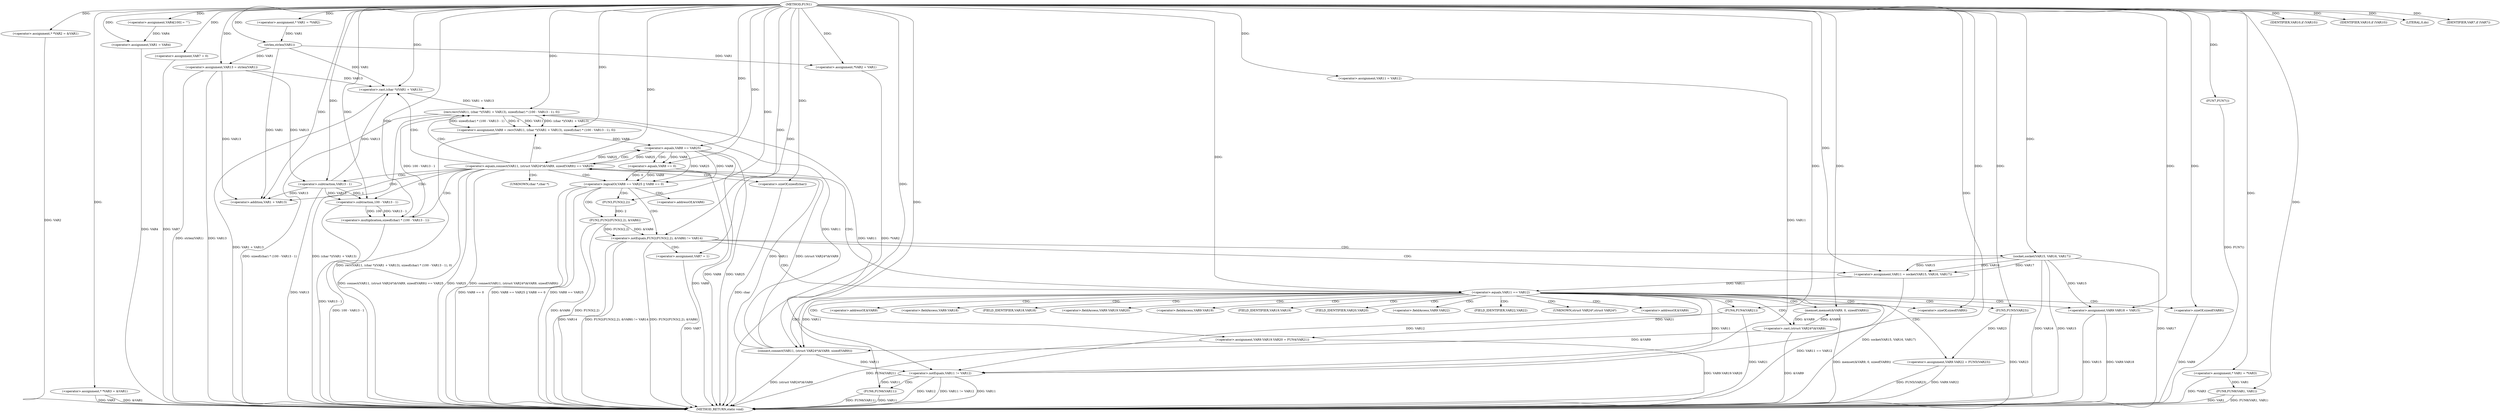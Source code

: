 digraph FUN1 {  
"1000100" [label = "(METHOD,FUN1)" ]
"1000269" [label = "(METHOD_RETURN,static void)" ]
"1000104" [label = "(<operator>.assignment,* *VAR2 = &VAR1)" ]
"1000109" [label = "(<operator>.assignment,* *VAR3 = &VAR1)" ]
"1000114" [label = "(<operator>.assignment,VAR4[100] = \"\")" ]
"1000117" [label = "(<operator>.assignment,VAR1 = VAR4)" ]
"1000122" [label = "(<operator>.assignment,* VAR1 = *VAR2)" ]
"1000129" [label = "(<operator>.assignment,VAR7 = 0)" ]
"1000136" [label = "(<operator>.assignment,VAR11 = VAR12)" ]
"1000140" [label = "(<operator>.assignment,VAR13 = strlen(VAR1))" ]
"1000142" [label = "(strlen,strlen(VAR1))" ]
"1000147" [label = "(<operator>.notEquals,FUN2(FUN3(2,2), &VAR6) != VAR14)" ]
"1000148" [label = "(FUN2,FUN2(FUN3(2,2), &VAR6))" ]
"1000149" [label = "(FUN3,FUN3(2,2))" ]
"1000157" [label = "(<operator>.assignment,VAR7 = 1)" ]
"1000160" [label = "(<operator>.assignment,VAR11 = socket(VAR15, VAR16, VAR17))" ]
"1000162" [label = "(socket,socket(VAR15, VAR16, VAR17))" ]
"1000167" [label = "(<operator>.equals,VAR11 == VAR12)" ]
"1000172" [label = "(memset,memset(&VAR9, 0, sizeof(VAR9)))" ]
"1000176" [label = "(<operator>.sizeOf,sizeof(VAR9))" ]
"1000178" [label = "(<operator>.assignment,VAR9.VAR18 = VAR15)" ]
"1000183" [label = "(<operator>.assignment,VAR9.VAR19.VAR20 = FUN4(VAR21))" ]
"1000189" [label = "(FUN4,FUN4(VAR21))" ]
"1000191" [label = "(<operator>.assignment,VAR9.VAR22 = FUN5(VAR23))" ]
"1000195" [label = "(FUN5,FUN5(VAR23))" ]
"1000198" [label = "(<operator>.equals,connect(VAR11, (struct VAR24*)&VAR9, sizeof(VAR9)) == VAR25)" ]
"1000199" [label = "(connect,connect(VAR11, (struct VAR24*)&VAR9, sizeof(VAR9)))" ]
"1000201" [label = "(<operator>.cast,(struct VAR24*)&VAR9)" ]
"1000205" [label = "(<operator>.sizeOf,sizeof(VAR9))" ]
"1000210" [label = "(<operator>.assignment,VAR8 = recv(VAR11, (char *)(VAR1 + VAR13), sizeof(char) * (100 - VAR13 - 1), 0))" ]
"1000212" [label = "(recv,recv(VAR11, (char *)(VAR1 + VAR13), sizeof(char) * (100 - VAR13 - 1), 0))" ]
"1000214" [label = "(<operator>.cast,(char *)(VAR1 + VAR13))" ]
"1000216" [label = "(<operator>.addition,VAR1 + VAR13)" ]
"1000219" [label = "(<operator>.multiplication,sizeof(char) * (100 - VAR13 - 1))" ]
"1000220" [label = "(<operator>.sizeOf,sizeof(char))" ]
"1000222" [label = "(<operator>.subtraction,100 - VAR13 - 1)" ]
"1000224" [label = "(<operator>.subtraction,VAR13 - 1)" ]
"1000229" [label = "(<operator>.logicalOr,VAR8 == VAR25 || VAR8 == 0)" ]
"1000230" [label = "(<operator>.equals,VAR8 == VAR25)" ]
"1000233" [label = "(<operator>.equals,VAR8 == 0)" ]
"1000239" [label = "(IDENTIFIER,VAR10,if (VAR10))" ]
"1000242" [label = "(IDENTIFIER,VAR10,if (VAR10))" ]
"1000244" [label = "(LITERAL,0,do)" ]
"1000246" [label = "(<operator>.notEquals,VAR11 != VAR12)" ]
"1000250" [label = "(FUN6,FUN6(VAR11))" ]
"1000253" [label = "(IDENTIFIER,VAR7,if (VAR7))" ]
"1000255" [label = "(FUN7,FUN7())" ]
"1000256" [label = "(<operator>.assignment,*VAR2 = VAR1)" ]
"1000262" [label = "(<operator>.assignment,* VAR1 = *VAR3)" ]
"1000266" [label = "(FUN8,FUN8(VAR1, VAR1))" ]
"1000152" [label = "(<operator>.addressOf,&VAR6)" ]
"1000173" [label = "(<operator>.addressOf,&VAR9)" ]
"1000179" [label = "(<operator>.fieldAccess,VAR9.VAR18)" ]
"1000181" [label = "(FIELD_IDENTIFIER,VAR18,VAR18)" ]
"1000184" [label = "(<operator>.fieldAccess,VAR9.VAR19.VAR20)" ]
"1000185" [label = "(<operator>.fieldAccess,VAR9.VAR19)" ]
"1000187" [label = "(FIELD_IDENTIFIER,VAR19,VAR19)" ]
"1000188" [label = "(FIELD_IDENTIFIER,VAR20,VAR20)" ]
"1000192" [label = "(<operator>.fieldAccess,VAR9.VAR22)" ]
"1000194" [label = "(FIELD_IDENTIFIER,VAR22,VAR22)" ]
"1000202" [label = "(UNKNOWN,struct VAR24*,struct VAR24*)" ]
"1000203" [label = "(<operator>.addressOf,&VAR9)" ]
"1000215" [label = "(UNKNOWN,char *,char *)" ]
  "1000189" -> "1000269"  [ label = "DDG: VAR21"] 
  "1000230" -> "1000269"  [ label = "DDG: VAR8"] 
  "1000109" -> "1000269"  [ label = "DDG: VAR3"] 
  "1000256" -> "1000269"  [ label = "DDG: *VAR2"] 
  "1000250" -> "1000269"  [ label = "DDG: FUN6(VAR11)"] 
  "1000178" -> "1000269"  [ label = "DDG: VAR15"] 
  "1000246" -> "1000269"  [ label = "DDG: VAR12"] 
  "1000129" -> "1000269"  [ label = "DDG: VAR7"] 
  "1000162" -> "1000269"  [ label = "DDG: VAR16"] 
  "1000172" -> "1000269"  [ label = "DDG: memset(&VAR9, 0, sizeof(VAR9))"] 
  "1000140" -> "1000269"  [ label = "DDG: strlen(VAR1)"] 
  "1000224" -> "1000269"  [ label = "DDG: VAR13"] 
  "1000220" -> "1000269"  [ label = "DDG: char"] 
  "1000250" -> "1000269"  [ label = "DDG: VAR11"] 
  "1000199" -> "1000269"  [ label = "DDG: (struct VAR24*)&VAR9"] 
  "1000229" -> "1000269"  [ label = "DDG: VAR8 == 0"] 
  "1000214" -> "1000269"  [ label = "DDG: VAR1 + VAR13"] 
  "1000178" -> "1000269"  [ label = "DDG: VAR9.VAR18"] 
  "1000255" -> "1000269"  [ label = "DDG: FUN7()"] 
  "1000104" -> "1000269"  [ label = "DDG: VAR2"] 
  "1000212" -> "1000269"  [ label = "DDG: sizeof(char) * (100 - VAR13 - 1)"] 
  "1000212" -> "1000269"  [ label = "DDG: (char *)(VAR1 + VAR13)"] 
  "1000183" -> "1000269"  [ label = "DDG: FUN4(VAR21)"] 
  "1000205" -> "1000269"  [ label = "DDG: VAR9"] 
  "1000140" -> "1000269"  [ label = "DDG: VAR13"] 
  "1000191" -> "1000269"  [ label = "DDG: FUN5(VAR23)"] 
  "1000183" -> "1000269"  [ label = "DDG: VAR9.VAR19.VAR20"] 
  "1000148" -> "1000269"  [ label = "DDG: &VAR6"] 
  "1000266" -> "1000269"  [ label = "DDG: VAR1"] 
  "1000229" -> "1000269"  [ label = "DDG: VAR8 == VAR25 || VAR8 == 0"] 
  "1000157" -> "1000269"  [ label = "DDG: VAR7"] 
  "1000167" -> "1000269"  [ label = "DDG: VAR11 == VAR12"] 
  "1000262" -> "1000269"  [ label = "DDG: *VAR3"] 
  "1000201" -> "1000269"  [ label = "DDG: &VAR9"] 
  "1000219" -> "1000269"  [ label = "DDG: 100 - VAR13 - 1"] 
  "1000148" -> "1000269"  [ label = "DDG: FUN3(2,2)"] 
  "1000147" -> "1000269"  [ label = "DDG: FUN2(FUN3(2,2), &VAR6)"] 
  "1000198" -> "1000269"  [ label = "DDG: VAR25"] 
  "1000266" -> "1000269"  [ label = "DDG: FUN8(VAR1, VAR1)"] 
  "1000210" -> "1000269"  [ label = "DDG: recv(VAR11, (char *)(VAR1 + VAR13), sizeof(char) * (100 - VAR13 - 1), 0)"] 
  "1000147" -> "1000269"  [ label = "DDG: VAR14"] 
  "1000198" -> "1000269"  [ label = "DDG: connect(VAR11, (struct VAR24*)&VAR9, sizeof(VAR9))"] 
  "1000230" -> "1000269"  [ label = "DDG: VAR25"] 
  "1000233" -> "1000269"  [ label = "DDG: VAR8"] 
  "1000229" -> "1000269"  [ label = "DDG: VAR8 == VAR25"] 
  "1000117" -> "1000269"  [ label = "DDG: VAR4"] 
  "1000162" -> "1000269"  [ label = "DDG: VAR15"] 
  "1000195" -> "1000269"  [ label = "DDG: VAR23"] 
  "1000160" -> "1000269"  [ label = "DDG: socket(VAR15, VAR16, VAR17)"] 
  "1000246" -> "1000269"  [ label = "DDG: VAR11 != VAR12"] 
  "1000147" -> "1000269"  [ label = "DDG: FUN2(FUN3(2,2), &VAR6) != VAR14"] 
  "1000109" -> "1000269"  [ label = "DDG: &VAR1"] 
  "1000191" -> "1000269"  [ label = "DDG: VAR9.VAR22"] 
  "1000246" -> "1000269"  [ label = "DDG: VAR11"] 
  "1000222" -> "1000269"  [ label = "DDG: VAR13 - 1"] 
  "1000198" -> "1000269"  [ label = "DDG: connect(VAR11, (struct VAR24*)&VAR9, sizeof(VAR9)) == VAR25"] 
  "1000162" -> "1000269"  [ label = "DDG: VAR17"] 
  "1000100" -> "1000104"  [ label = "DDG: "] 
  "1000100" -> "1000109"  [ label = "DDG: "] 
  "1000100" -> "1000114"  [ label = "DDG: "] 
  "1000114" -> "1000117"  [ label = "DDG: VAR4"] 
  "1000100" -> "1000117"  [ label = "DDG: "] 
  "1000100" -> "1000122"  [ label = "DDG: "] 
  "1000100" -> "1000129"  [ label = "DDG: "] 
  "1000100" -> "1000136"  [ label = "DDG: "] 
  "1000142" -> "1000140"  [ label = "DDG: VAR1"] 
  "1000100" -> "1000140"  [ label = "DDG: "] 
  "1000122" -> "1000142"  [ label = "DDG: VAR1"] 
  "1000100" -> "1000142"  [ label = "DDG: "] 
  "1000148" -> "1000147"  [ label = "DDG: FUN3(2,2)"] 
  "1000148" -> "1000147"  [ label = "DDG: &VAR6"] 
  "1000149" -> "1000148"  [ label = "DDG: 2"] 
  "1000100" -> "1000149"  [ label = "DDG: "] 
  "1000100" -> "1000147"  [ label = "DDG: "] 
  "1000100" -> "1000157"  [ label = "DDG: "] 
  "1000162" -> "1000160"  [ label = "DDG: VAR15"] 
  "1000162" -> "1000160"  [ label = "DDG: VAR16"] 
  "1000162" -> "1000160"  [ label = "DDG: VAR17"] 
  "1000100" -> "1000160"  [ label = "DDG: "] 
  "1000100" -> "1000162"  [ label = "DDG: "] 
  "1000160" -> "1000167"  [ label = "DDG: VAR11"] 
  "1000100" -> "1000167"  [ label = "DDG: "] 
  "1000201" -> "1000172"  [ label = "DDG: &VAR9"] 
  "1000100" -> "1000172"  [ label = "DDG: "] 
  "1000100" -> "1000176"  [ label = "DDG: "] 
  "1000162" -> "1000178"  [ label = "DDG: VAR15"] 
  "1000100" -> "1000178"  [ label = "DDG: "] 
  "1000189" -> "1000183"  [ label = "DDG: VAR21"] 
  "1000100" -> "1000189"  [ label = "DDG: "] 
  "1000195" -> "1000191"  [ label = "DDG: VAR23"] 
  "1000100" -> "1000195"  [ label = "DDG: "] 
  "1000199" -> "1000198"  [ label = "DDG: VAR11"] 
  "1000199" -> "1000198"  [ label = "DDG: (struct VAR24*)&VAR9"] 
  "1000167" -> "1000199"  [ label = "DDG: VAR11"] 
  "1000100" -> "1000199"  [ label = "DDG: "] 
  "1000201" -> "1000199"  [ label = "DDG: &VAR9"] 
  "1000172" -> "1000201"  [ label = "DDG: &VAR9"] 
  "1000100" -> "1000205"  [ label = "DDG: "] 
  "1000230" -> "1000198"  [ label = "DDG: VAR25"] 
  "1000100" -> "1000198"  [ label = "DDG: "] 
  "1000212" -> "1000210"  [ label = "DDG: VAR11"] 
  "1000212" -> "1000210"  [ label = "DDG: (char *)(VAR1 + VAR13)"] 
  "1000212" -> "1000210"  [ label = "DDG: sizeof(char) * (100 - VAR13 - 1)"] 
  "1000212" -> "1000210"  [ label = "DDG: 0"] 
  "1000100" -> "1000210"  [ label = "DDG: "] 
  "1000199" -> "1000212"  [ label = "DDG: VAR11"] 
  "1000100" -> "1000212"  [ label = "DDG: "] 
  "1000214" -> "1000212"  [ label = "DDG: VAR1 + VAR13"] 
  "1000142" -> "1000214"  [ label = "DDG: VAR1"] 
  "1000100" -> "1000214"  [ label = "DDG: "] 
  "1000224" -> "1000214"  [ label = "DDG: VAR13"] 
  "1000140" -> "1000214"  [ label = "DDG: VAR13"] 
  "1000142" -> "1000216"  [ label = "DDG: VAR1"] 
  "1000100" -> "1000216"  [ label = "DDG: "] 
  "1000224" -> "1000216"  [ label = "DDG: VAR13"] 
  "1000140" -> "1000216"  [ label = "DDG: VAR13"] 
  "1000219" -> "1000212"  [ label = "DDG: 100 - VAR13 - 1"] 
  "1000100" -> "1000219"  [ label = "DDG: "] 
  "1000100" -> "1000220"  [ label = "DDG: "] 
  "1000222" -> "1000219"  [ label = "DDG: 100"] 
  "1000222" -> "1000219"  [ label = "DDG: VAR13 - 1"] 
  "1000100" -> "1000222"  [ label = "DDG: "] 
  "1000224" -> "1000222"  [ label = "DDG: VAR13"] 
  "1000224" -> "1000222"  [ label = "DDG: 1"] 
  "1000100" -> "1000224"  [ label = "DDG: "] 
  "1000140" -> "1000224"  [ label = "DDG: VAR13"] 
  "1000230" -> "1000229"  [ label = "DDG: VAR8"] 
  "1000230" -> "1000229"  [ label = "DDG: VAR25"] 
  "1000210" -> "1000230"  [ label = "DDG: VAR8"] 
  "1000100" -> "1000230"  [ label = "DDG: "] 
  "1000198" -> "1000230"  [ label = "DDG: VAR25"] 
  "1000233" -> "1000229"  [ label = "DDG: VAR8"] 
  "1000233" -> "1000229"  [ label = "DDG: 0"] 
  "1000230" -> "1000233"  [ label = "DDG: VAR8"] 
  "1000100" -> "1000233"  [ label = "DDG: "] 
  "1000100" -> "1000239"  [ label = "DDG: "] 
  "1000100" -> "1000242"  [ label = "DDG: "] 
  "1000100" -> "1000244"  [ label = "DDG: "] 
  "1000167" -> "1000246"  [ label = "DDG: VAR11"] 
  "1000199" -> "1000246"  [ label = "DDG: VAR11"] 
  "1000212" -> "1000246"  [ label = "DDG: VAR11"] 
  "1000136" -> "1000246"  [ label = "DDG: VAR11"] 
  "1000100" -> "1000246"  [ label = "DDG: "] 
  "1000167" -> "1000246"  [ label = "DDG: VAR12"] 
  "1000246" -> "1000250"  [ label = "DDG: VAR11"] 
  "1000100" -> "1000250"  [ label = "DDG: "] 
  "1000100" -> "1000253"  [ label = "DDG: "] 
  "1000100" -> "1000255"  [ label = "DDG: "] 
  "1000142" -> "1000256"  [ label = "DDG: VAR1"] 
  "1000100" -> "1000256"  [ label = "DDG: "] 
  "1000100" -> "1000262"  [ label = "DDG: "] 
  "1000262" -> "1000266"  [ label = "DDG: VAR1"] 
  "1000100" -> "1000266"  [ label = "DDG: "] 
  "1000147" -> "1000157"  [ label = "CDG: "] 
  "1000147" -> "1000167"  [ label = "CDG: "] 
  "1000147" -> "1000160"  [ label = "CDG: "] 
  "1000147" -> "1000162"  [ label = "CDG: "] 
  "1000167" -> "1000191"  [ label = "CDG: "] 
  "1000167" -> "1000199"  [ label = "CDG: "] 
  "1000167" -> "1000195"  [ label = "CDG: "] 
  "1000167" -> "1000183"  [ label = "CDG: "] 
  "1000167" -> "1000172"  [ label = "CDG: "] 
  "1000167" -> "1000189"  [ label = "CDG: "] 
  "1000167" -> "1000178"  [ label = "CDG: "] 
  "1000167" -> "1000188"  [ label = "CDG: "] 
  "1000167" -> "1000203"  [ label = "CDG: "] 
  "1000167" -> "1000205"  [ label = "CDG: "] 
  "1000167" -> "1000173"  [ label = "CDG: "] 
  "1000167" -> "1000201"  [ label = "CDG: "] 
  "1000167" -> "1000202"  [ label = "CDG: "] 
  "1000167" -> "1000179"  [ label = "CDG: "] 
  "1000167" -> "1000194"  [ label = "CDG: "] 
  "1000167" -> "1000192"  [ label = "CDG: "] 
  "1000167" -> "1000184"  [ label = "CDG: "] 
  "1000167" -> "1000176"  [ label = "CDG: "] 
  "1000167" -> "1000198"  [ label = "CDG: "] 
  "1000167" -> "1000187"  [ label = "CDG: "] 
  "1000167" -> "1000181"  [ label = "CDG: "] 
  "1000167" -> "1000185"  [ label = "CDG: "] 
  "1000198" -> "1000229"  [ label = "CDG: "] 
  "1000198" -> "1000230"  [ label = "CDG: "] 
  "1000198" -> "1000216"  [ label = "CDG: "] 
  "1000198" -> "1000212"  [ label = "CDG: "] 
  "1000198" -> "1000219"  [ label = "CDG: "] 
  "1000198" -> "1000210"  [ label = "CDG: "] 
  "1000198" -> "1000215"  [ label = "CDG: "] 
  "1000198" -> "1000222"  [ label = "CDG: "] 
  "1000198" -> "1000220"  [ label = "CDG: "] 
  "1000198" -> "1000214"  [ label = "CDG: "] 
  "1000198" -> "1000224"  [ label = "CDG: "] 
  "1000229" -> "1000152"  [ label = "CDG: "] 
  "1000229" -> "1000148"  [ label = "CDG: "] 
  "1000229" -> "1000149"  [ label = "CDG: "] 
  "1000229" -> "1000147"  [ label = "CDG: "] 
  "1000230" -> "1000233"  [ label = "CDG: "] 
  "1000246" -> "1000250"  [ label = "CDG: "] 
}
